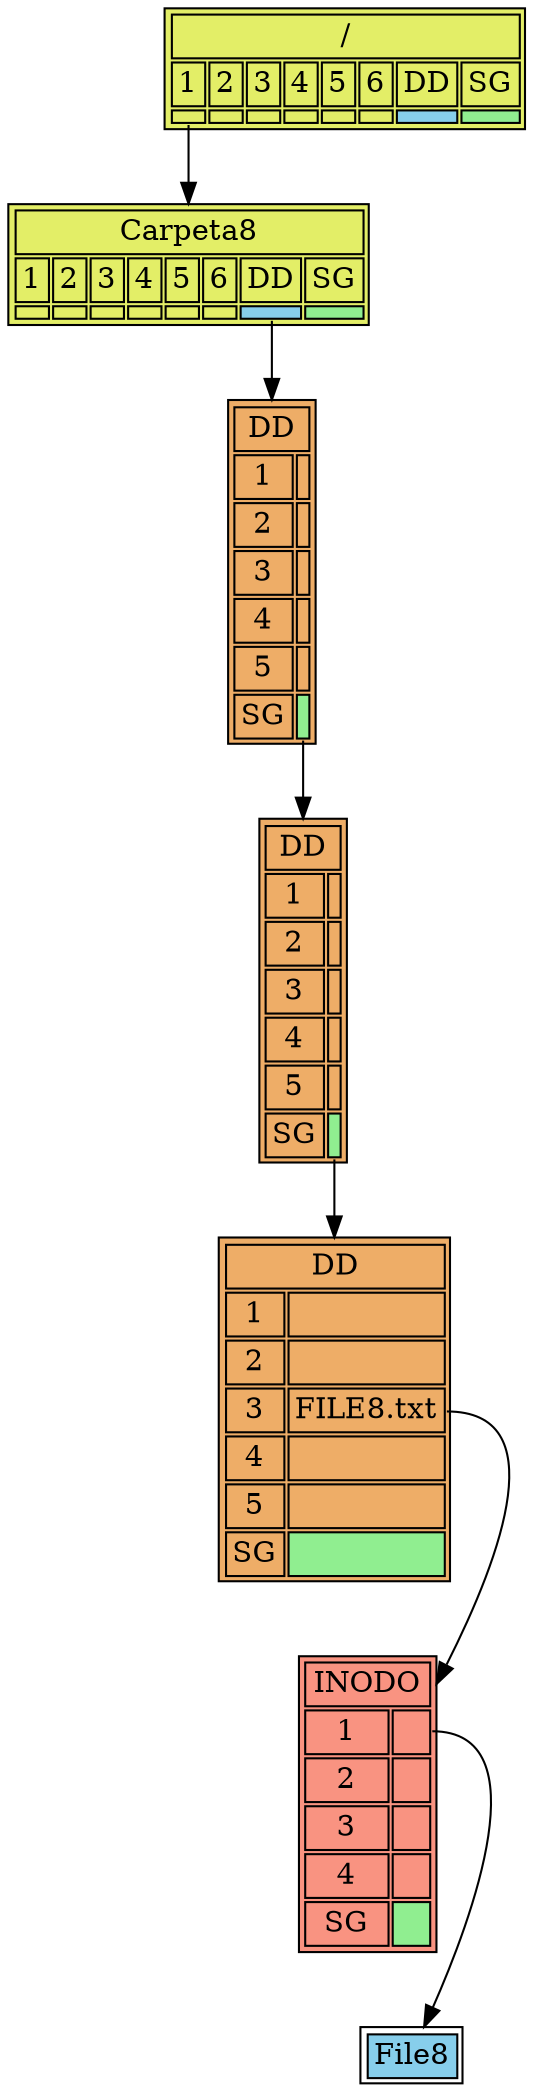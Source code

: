 digraph g{
		node [shape=plain]AVD0 [label=<
<TABLE BGCOLOR="#E3EE67">
<TR><TD colspan="8">/</TD></TR>
<TR>
	<TD >1</TD>
	<TD >2</TD>
	<TD >3</TD>
	<TD >4</TD>
	<TD >5</TD>
	<TD >6</TD>
	<TD >DD</TD>
	<TD >SG</TD>
	</TR>
  
	<TR>
	<TD port="1"></TD>
	<TD port="2"></TD>
	<TD port="3"></TD>
	<TD port="4"></TD>
	<TD port="5"></TD>
	<TD port="6"></TD>
	<TD port="7" bgcolor="skyblue"></TD>
	<TD port="8" bgcolor="lightgreen"></TD>
	</TR>
	</TABLE>
>];
AVD1 [label=<
<TABLE BGCOLOR="#E3EE67">
<TR><TD colspan="8">Carpeta8</TD></TR>
<TR>
	<TD >1</TD>
	<TD >2</TD>
	<TD >3</TD>
	<TD >4</TD>
	<TD >5</TD>
	<TD >6</TD>
	<TD >DD</TD>
	<TD >SG</TD>
	</TR>
  
	<TR>
	<TD port="1"></TD>
	<TD port="2"></TD>
	<TD port="3"></TD>
	<TD port="4"></TD>
	<TD port="5"></TD>
	<TD port="6"></TD>
	<TD port="7" bgcolor="skyblue"></TD>
	<TD port="8" bgcolor="lightgreen"></TD>
	</TR>
	</TABLE>
>];
BLOQUE1 [label=<<TABLE><TR><TD bgcolor="skyblue">File8</TD></TR></TABLE>>];
Inodo1 [label=<<TABLE BGCOLOR="#F99381"><TR><TD colspan="2">INODO</TD></TR>
<TR><TD >1</TD><TD port="1"></TD></TR>
	<TR><TD >2</TD><TD port="2"></TD></TR>
	<TR><TD >3</TD><TD port="3"></TD></TR>
	<TR><TD >4</TD><TD port="4"></TD></TR>
	<TR><TD >SG</TD><TD port="5" bgcolor="lightgreen"></TD></TR>\n</TABLE>>];
Inodo1:1->BLOQUE1
DD2 [label=<
<TABLE BGCOLOR="#EEAD67">
<TR><TD colspan="2">DD</TD></TR>
<TR><TD >1</TD><TD port="1"></TD></TR>
	<TR><TD >2</TD><TD port="2"></TD></TR>
	<TR><TD >3</TD><TD port="3">FILE8.txt</TD></TR>
	<TR><TD >4</TD><TD port="4"></TD></TR>
	<TR><TD >5</TD><TD port="5"></TD></TR>
	<TR><TD >SG</TD><TD port="6" bgcolor="lightgreen"></TD></TR>\n</TABLE>
>];
DD2:3->Inodo1
DD1 [label=<
<TABLE BGCOLOR="#EEAD67">
<TR><TD colspan="2">DD</TD></TR>
<TR><TD >1</TD><TD port="1"></TD></TR>
	<TR><TD >2</TD><TD port="2"></TD></TR>
	<TR><TD >3</TD><TD port="3"></TD></TR>
	<TR><TD >4</TD><TD port="4"></TD></TR>
	<TR><TD >5</TD><TD port="5"></TD></TR>
	<TR><TD >SG</TD><TD port="6" bgcolor="lightgreen"></TD></TR>\n</TABLE>
>];
DD1:6->DD2
DD0 [label=<
<TABLE BGCOLOR="#EEAD67">
<TR><TD colspan="2">DD</TD></TR>
<TR><TD >1</TD><TD port="1"></TD></TR>
	<TR><TD >2</TD><TD port="2"></TD></TR>
	<TR><TD >3</TD><TD port="3"></TD></TR>
	<TR><TD >4</TD><TD port="4"></TD></TR>
	<TR><TD >5</TD><TD port="5"></TD></TR>
	<TR><TD >SG</TD><TD port="6" bgcolor="lightgreen"></TD></TR>\n</TABLE>
>];
DD0:6->DD1
AVD1:7->DD0
AVD0:1->AVD1}